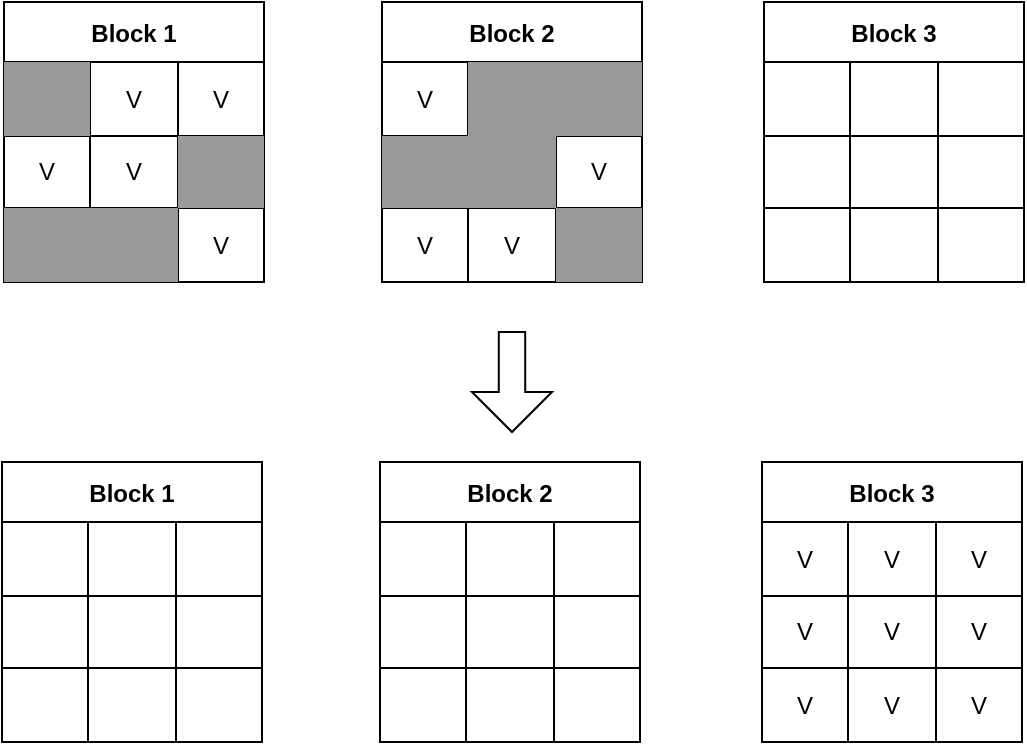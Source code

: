 <mxfile version="20.3.0" type="device"><diagram id="FJLP7ABwq6uht3egMz4I" name="第1頁"><mxGraphModel dx="1102" dy="1025" grid="1" gridSize="10" guides="1" tooltips="1" connect="1" arrows="1" fold="1" page="1" pageScale="1" pageWidth="1169" pageHeight="827" math="0" shadow="0"><root><mxCell id="0"/><mxCell id="1" parent="0"/><mxCell id="7jsHhVTA68fkxzDjgHc2-1" value="Block 1" style="shape=table;startSize=30;container=1;collapsible=0;childLayout=tableLayout;fontStyle=1;align=center;" vertex="1" parent="1"><mxGeometry x="180" y="390" width="130" height="140" as="geometry"/></mxCell><mxCell id="7jsHhVTA68fkxzDjgHc2-2" value="" style="shape=tableRow;horizontal=0;startSize=0;swimlaneHead=0;swimlaneBody=0;top=0;left=0;bottom=0;right=0;collapsible=0;dropTarget=0;fillColor=none;points=[[0,0.5],[1,0.5]];portConstraint=eastwest;" vertex="1" parent="7jsHhVTA68fkxzDjgHc2-1"><mxGeometry y="30" width="130" height="37" as="geometry"/></mxCell><mxCell id="7jsHhVTA68fkxzDjgHc2-3" value="" style="shape=partialRectangle;html=1;whiteSpace=wrap;connectable=0;fillColor=#999999;top=0;left=0;bottom=0;right=0;overflow=hidden;strokeColor=#666666;fontColor=#333333;" vertex="1" parent="7jsHhVTA68fkxzDjgHc2-2"><mxGeometry width="43" height="37" as="geometry"><mxRectangle width="43" height="37" as="alternateBounds"/></mxGeometry></mxCell><mxCell id="7jsHhVTA68fkxzDjgHc2-4" value="V" style="shape=partialRectangle;html=1;whiteSpace=wrap;connectable=0;fillColor=none;top=0;left=0;bottom=0;right=0;overflow=hidden;" vertex="1" parent="7jsHhVTA68fkxzDjgHc2-2"><mxGeometry x="43" width="44" height="37" as="geometry"><mxRectangle width="44" height="37" as="alternateBounds"/></mxGeometry></mxCell><mxCell id="7jsHhVTA68fkxzDjgHc2-5" value="V" style="shape=partialRectangle;html=1;whiteSpace=wrap;connectable=0;fillColor=none;top=0;left=0;bottom=0;right=0;overflow=hidden;" vertex="1" parent="7jsHhVTA68fkxzDjgHc2-2"><mxGeometry x="87" width="43" height="37" as="geometry"><mxRectangle width="43" height="37" as="alternateBounds"/></mxGeometry></mxCell><mxCell id="7jsHhVTA68fkxzDjgHc2-6" value="" style="shape=tableRow;horizontal=0;startSize=0;swimlaneHead=0;swimlaneBody=0;top=0;left=0;bottom=0;right=0;collapsible=0;dropTarget=0;fillColor=none;points=[[0,0.5],[1,0.5]];portConstraint=eastwest;" vertex="1" parent="7jsHhVTA68fkxzDjgHc2-1"><mxGeometry y="67" width="130" height="36" as="geometry"/></mxCell><mxCell id="7jsHhVTA68fkxzDjgHc2-7" value="V" style="shape=partialRectangle;html=1;whiteSpace=wrap;connectable=0;fillColor=none;top=0;left=0;bottom=0;right=0;overflow=hidden;" vertex="1" parent="7jsHhVTA68fkxzDjgHc2-6"><mxGeometry width="43" height="36" as="geometry"><mxRectangle width="43" height="36" as="alternateBounds"/></mxGeometry></mxCell><mxCell id="7jsHhVTA68fkxzDjgHc2-8" value="V" style="shape=partialRectangle;html=1;whiteSpace=wrap;connectable=0;fillColor=none;top=0;left=0;bottom=0;right=0;overflow=hidden;" vertex="1" parent="7jsHhVTA68fkxzDjgHc2-6"><mxGeometry x="43" width="44" height="36" as="geometry"><mxRectangle width="44" height="36" as="alternateBounds"/></mxGeometry></mxCell><mxCell id="7jsHhVTA68fkxzDjgHc2-9" value="" style="shape=partialRectangle;html=1;whiteSpace=wrap;connectable=0;fillColor=#999999;top=0;left=0;bottom=0;right=0;overflow=hidden;strokeColor=#666666;fontColor=#333333;" vertex="1" parent="7jsHhVTA68fkxzDjgHc2-6"><mxGeometry x="87" width="43" height="36" as="geometry"><mxRectangle width="43" height="36" as="alternateBounds"/></mxGeometry></mxCell><mxCell id="7jsHhVTA68fkxzDjgHc2-10" value="" style="shape=tableRow;horizontal=0;startSize=0;swimlaneHead=0;swimlaneBody=0;top=0;left=0;bottom=0;right=0;collapsible=0;dropTarget=0;fillColor=none;points=[[0,0.5],[1,0.5]];portConstraint=eastwest;" vertex="1" parent="7jsHhVTA68fkxzDjgHc2-1"><mxGeometry y="103" width="130" height="37" as="geometry"/></mxCell><mxCell id="7jsHhVTA68fkxzDjgHc2-11" value="" style="shape=partialRectangle;html=1;whiteSpace=wrap;connectable=0;fillColor=#999999;top=0;left=0;bottom=0;right=0;overflow=hidden;strokeColor=#666666;fontColor=#333333;" vertex="1" parent="7jsHhVTA68fkxzDjgHc2-10"><mxGeometry width="43" height="37" as="geometry"><mxRectangle width="43" height="37" as="alternateBounds"/></mxGeometry></mxCell><mxCell id="7jsHhVTA68fkxzDjgHc2-12" value="" style="shape=partialRectangle;html=1;whiteSpace=wrap;connectable=0;fillColor=#999999;top=0;left=0;bottom=0;right=0;overflow=hidden;strokeColor=#666666;fontColor=#333333;" vertex="1" parent="7jsHhVTA68fkxzDjgHc2-10"><mxGeometry x="43" width="44" height="37" as="geometry"><mxRectangle width="44" height="37" as="alternateBounds"/></mxGeometry></mxCell><mxCell id="7jsHhVTA68fkxzDjgHc2-13" value="V" style="shape=partialRectangle;html=1;whiteSpace=wrap;connectable=0;fillColor=none;top=0;left=0;bottom=0;right=0;overflow=hidden;" vertex="1" parent="7jsHhVTA68fkxzDjgHc2-10"><mxGeometry x="87" width="43" height="37" as="geometry"><mxRectangle width="43" height="37" as="alternateBounds"/></mxGeometry></mxCell><mxCell id="7jsHhVTA68fkxzDjgHc2-14" value="Block 2" style="shape=table;startSize=30;container=1;collapsible=0;childLayout=tableLayout;fontStyle=1;align=center;" vertex="1" parent="1"><mxGeometry x="369" y="390" width="130" height="140" as="geometry"/></mxCell><mxCell id="7jsHhVTA68fkxzDjgHc2-15" value="" style="shape=tableRow;horizontal=0;startSize=0;swimlaneHead=0;swimlaneBody=0;top=0;left=0;bottom=0;right=0;collapsible=0;dropTarget=0;fillColor=none;points=[[0,0.5],[1,0.5]];portConstraint=eastwest;" vertex="1" parent="7jsHhVTA68fkxzDjgHc2-14"><mxGeometry y="30" width="130" height="37" as="geometry"/></mxCell><mxCell id="7jsHhVTA68fkxzDjgHc2-16" value="V" style="shape=partialRectangle;html=1;whiteSpace=wrap;connectable=0;fillColor=none;top=0;left=0;bottom=0;right=0;overflow=hidden;" vertex="1" parent="7jsHhVTA68fkxzDjgHc2-15"><mxGeometry width="43" height="37" as="geometry"><mxRectangle width="43" height="37" as="alternateBounds"/></mxGeometry></mxCell><mxCell id="7jsHhVTA68fkxzDjgHc2-17" value="" style="shape=partialRectangle;html=1;whiteSpace=wrap;connectable=0;fillColor=#999999;top=0;left=0;bottom=0;right=0;overflow=hidden;strokeColor=#666666;fontColor=#333333;" vertex="1" parent="7jsHhVTA68fkxzDjgHc2-15"><mxGeometry x="43" width="44" height="37" as="geometry"><mxRectangle width="44" height="37" as="alternateBounds"/></mxGeometry></mxCell><mxCell id="7jsHhVTA68fkxzDjgHc2-18" value="" style="shape=partialRectangle;html=1;whiteSpace=wrap;connectable=0;fillColor=#999999;top=0;left=0;bottom=0;right=0;overflow=hidden;strokeColor=#666666;fontColor=#333333;" vertex="1" parent="7jsHhVTA68fkxzDjgHc2-15"><mxGeometry x="87" width="43" height="37" as="geometry"><mxRectangle width="43" height="37" as="alternateBounds"/></mxGeometry></mxCell><mxCell id="7jsHhVTA68fkxzDjgHc2-19" value="" style="shape=tableRow;horizontal=0;startSize=0;swimlaneHead=0;swimlaneBody=0;top=0;left=0;bottom=0;right=0;collapsible=0;dropTarget=0;fillColor=none;points=[[0,0.5],[1,0.5]];portConstraint=eastwest;" vertex="1" parent="7jsHhVTA68fkxzDjgHc2-14"><mxGeometry y="67" width="130" height="36" as="geometry"/></mxCell><mxCell id="7jsHhVTA68fkxzDjgHc2-20" value="" style="shape=partialRectangle;html=1;whiteSpace=wrap;connectable=0;fillColor=#999999;top=0;left=0;bottom=0;right=0;overflow=hidden;strokeColor=#666666;fontColor=#333333;" vertex="1" parent="7jsHhVTA68fkxzDjgHc2-19"><mxGeometry width="43" height="36" as="geometry"><mxRectangle width="43" height="36" as="alternateBounds"/></mxGeometry></mxCell><mxCell id="7jsHhVTA68fkxzDjgHc2-21" value="" style="shape=partialRectangle;html=1;whiteSpace=wrap;connectable=0;fillColor=#999999;top=0;left=0;bottom=0;right=0;overflow=hidden;strokeColor=#666666;fontColor=#333333;" vertex="1" parent="7jsHhVTA68fkxzDjgHc2-19"><mxGeometry x="43" width="44" height="36" as="geometry"><mxRectangle width="44" height="36" as="alternateBounds"/></mxGeometry></mxCell><mxCell id="7jsHhVTA68fkxzDjgHc2-22" value="V" style="shape=partialRectangle;html=1;whiteSpace=wrap;connectable=0;fillColor=none;top=0;left=0;bottom=0;right=0;overflow=hidden;" vertex="1" parent="7jsHhVTA68fkxzDjgHc2-19"><mxGeometry x="87" width="43" height="36" as="geometry"><mxRectangle width="43" height="36" as="alternateBounds"/></mxGeometry></mxCell><mxCell id="7jsHhVTA68fkxzDjgHc2-23" value="" style="shape=tableRow;horizontal=0;startSize=0;swimlaneHead=0;swimlaneBody=0;top=0;left=0;bottom=0;right=0;collapsible=0;dropTarget=0;fillColor=none;points=[[0,0.5],[1,0.5]];portConstraint=eastwest;" vertex="1" parent="7jsHhVTA68fkxzDjgHc2-14"><mxGeometry y="103" width="130" height="37" as="geometry"/></mxCell><mxCell id="7jsHhVTA68fkxzDjgHc2-24" value="V" style="shape=partialRectangle;html=1;whiteSpace=wrap;connectable=0;fillColor=none;top=0;left=0;bottom=0;right=0;overflow=hidden;" vertex="1" parent="7jsHhVTA68fkxzDjgHc2-23"><mxGeometry width="43" height="37" as="geometry"><mxRectangle width="43" height="37" as="alternateBounds"/></mxGeometry></mxCell><mxCell id="7jsHhVTA68fkxzDjgHc2-25" value="V" style="shape=partialRectangle;html=1;whiteSpace=wrap;connectable=0;fillColor=none;top=0;left=0;bottom=0;right=0;overflow=hidden;" vertex="1" parent="7jsHhVTA68fkxzDjgHc2-23"><mxGeometry x="43" width="44" height="37" as="geometry"><mxRectangle width="44" height="37" as="alternateBounds"/></mxGeometry></mxCell><mxCell id="7jsHhVTA68fkxzDjgHc2-26" value="" style="shape=partialRectangle;html=1;whiteSpace=wrap;connectable=0;fillColor=#999999;top=0;left=0;bottom=0;right=0;overflow=hidden;strokeColor=#666666;fontColor=#333333;" vertex="1" parent="7jsHhVTA68fkxzDjgHc2-23"><mxGeometry x="87" width="43" height="37" as="geometry"><mxRectangle width="43" height="37" as="alternateBounds"/></mxGeometry></mxCell><mxCell id="7jsHhVTA68fkxzDjgHc2-30" value="Block 3" style="shape=table;startSize=30;container=1;collapsible=0;childLayout=tableLayout;fontStyle=1;align=center;" vertex="1" parent="1"><mxGeometry x="560" y="390" width="130" height="140" as="geometry"/></mxCell><mxCell id="7jsHhVTA68fkxzDjgHc2-31" value="" style="shape=tableRow;horizontal=0;startSize=0;swimlaneHead=0;swimlaneBody=0;top=0;left=0;bottom=0;right=0;collapsible=0;dropTarget=0;fillColor=none;points=[[0,0.5],[1,0.5]];portConstraint=eastwest;" vertex="1" parent="7jsHhVTA68fkxzDjgHc2-30"><mxGeometry y="30" width="130" height="37" as="geometry"/></mxCell><mxCell id="7jsHhVTA68fkxzDjgHc2-32" value="" style="shape=partialRectangle;html=1;whiteSpace=wrap;connectable=0;fillColor=none;top=0;left=0;bottom=0;right=0;overflow=hidden;" vertex="1" parent="7jsHhVTA68fkxzDjgHc2-31"><mxGeometry width="43" height="37" as="geometry"><mxRectangle width="43" height="37" as="alternateBounds"/></mxGeometry></mxCell><mxCell id="7jsHhVTA68fkxzDjgHc2-33" value="" style="shape=partialRectangle;html=1;whiteSpace=wrap;connectable=0;fillColor=none;top=0;left=0;bottom=0;right=0;overflow=hidden;" vertex="1" parent="7jsHhVTA68fkxzDjgHc2-31"><mxGeometry x="43" width="44" height="37" as="geometry"><mxRectangle width="44" height="37" as="alternateBounds"/></mxGeometry></mxCell><mxCell id="7jsHhVTA68fkxzDjgHc2-34" value="" style="shape=partialRectangle;html=1;whiteSpace=wrap;connectable=0;fillColor=none;top=0;left=0;bottom=0;right=0;overflow=hidden;" vertex="1" parent="7jsHhVTA68fkxzDjgHc2-31"><mxGeometry x="87" width="43" height="37" as="geometry"><mxRectangle width="43" height="37" as="alternateBounds"/></mxGeometry></mxCell><mxCell id="7jsHhVTA68fkxzDjgHc2-35" value="" style="shape=tableRow;horizontal=0;startSize=0;swimlaneHead=0;swimlaneBody=0;top=0;left=0;bottom=0;right=0;collapsible=0;dropTarget=0;fillColor=none;points=[[0,0.5],[1,0.5]];portConstraint=eastwest;" vertex="1" parent="7jsHhVTA68fkxzDjgHc2-30"><mxGeometry y="67" width="130" height="36" as="geometry"/></mxCell><mxCell id="7jsHhVTA68fkxzDjgHc2-36" value="" style="shape=partialRectangle;html=1;whiteSpace=wrap;connectable=0;fillColor=none;top=0;left=0;bottom=0;right=0;overflow=hidden;" vertex="1" parent="7jsHhVTA68fkxzDjgHc2-35"><mxGeometry width="43" height="36" as="geometry"><mxRectangle width="43" height="36" as="alternateBounds"/></mxGeometry></mxCell><mxCell id="7jsHhVTA68fkxzDjgHc2-37" value="" style="shape=partialRectangle;html=1;whiteSpace=wrap;connectable=0;fillColor=none;top=0;left=0;bottom=0;right=0;overflow=hidden;" vertex="1" parent="7jsHhVTA68fkxzDjgHc2-35"><mxGeometry x="43" width="44" height="36" as="geometry"><mxRectangle width="44" height="36" as="alternateBounds"/></mxGeometry></mxCell><mxCell id="7jsHhVTA68fkxzDjgHc2-38" value="" style="shape=partialRectangle;html=1;whiteSpace=wrap;connectable=0;fillColor=none;top=0;left=0;bottom=0;right=0;overflow=hidden;" vertex="1" parent="7jsHhVTA68fkxzDjgHc2-35"><mxGeometry x="87" width="43" height="36" as="geometry"><mxRectangle width="43" height="36" as="alternateBounds"/></mxGeometry></mxCell><mxCell id="7jsHhVTA68fkxzDjgHc2-39" value="" style="shape=tableRow;horizontal=0;startSize=0;swimlaneHead=0;swimlaneBody=0;top=0;left=0;bottom=0;right=0;collapsible=0;dropTarget=0;fillColor=none;points=[[0,0.5],[1,0.5]];portConstraint=eastwest;" vertex="1" parent="7jsHhVTA68fkxzDjgHc2-30"><mxGeometry y="103" width="130" height="37" as="geometry"/></mxCell><mxCell id="7jsHhVTA68fkxzDjgHc2-40" value="" style="shape=partialRectangle;html=1;whiteSpace=wrap;connectable=0;fillColor=none;top=0;left=0;bottom=0;right=0;overflow=hidden;" vertex="1" parent="7jsHhVTA68fkxzDjgHc2-39"><mxGeometry width="43" height="37" as="geometry"><mxRectangle width="43" height="37" as="alternateBounds"/></mxGeometry></mxCell><mxCell id="7jsHhVTA68fkxzDjgHc2-41" value="" style="shape=partialRectangle;html=1;whiteSpace=wrap;connectable=0;fillColor=none;top=0;left=0;bottom=0;right=0;overflow=hidden;" vertex="1" parent="7jsHhVTA68fkxzDjgHc2-39"><mxGeometry x="43" width="44" height="37" as="geometry"><mxRectangle width="44" height="37" as="alternateBounds"/></mxGeometry></mxCell><mxCell id="7jsHhVTA68fkxzDjgHc2-42" value="" style="shape=partialRectangle;html=1;whiteSpace=wrap;connectable=0;fillColor=none;top=0;left=0;bottom=0;right=0;overflow=hidden;" vertex="1" parent="7jsHhVTA68fkxzDjgHc2-39"><mxGeometry x="87" width="43" height="37" as="geometry"><mxRectangle width="43" height="37" as="alternateBounds"/></mxGeometry></mxCell><mxCell id="7jsHhVTA68fkxzDjgHc2-55" value="" style="html=1;shadow=0;dashed=0;align=center;verticalAlign=middle;shape=mxgraph.arrows2.arrow;dy=0.67;dx=20;notch=0;fillColor=#FFFFFF;rotation=90;" vertex="1" parent="1"><mxGeometry x="409" y="560" width="50" height="40" as="geometry"/></mxCell><mxCell id="7jsHhVTA68fkxzDjgHc2-56" value="Block 1" style="shape=table;startSize=30;container=1;collapsible=0;childLayout=tableLayout;fontStyle=1;align=center;" vertex="1" parent="1"><mxGeometry x="179" y="620" width="130" height="140" as="geometry"/></mxCell><mxCell id="7jsHhVTA68fkxzDjgHc2-57" value="" style="shape=tableRow;horizontal=0;startSize=0;swimlaneHead=0;swimlaneBody=0;top=0;left=0;bottom=0;right=0;collapsible=0;dropTarget=0;fillColor=none;points=[[0,0.5],[1,0.5]];portConstraint=eastwest;" vertex="1" parent="7jsHhVTA68fkxzDjgHc2-56"><mxGeometry y="30" width="130" height="37" as="geometry"/></mxCell><mxCell id="7jsHhVTA68fkxzDjgHc2-58" value="" style="shape=partialRectangle;html=1;whiteSpace=wrap;connectable=0;fillColor=none;top=0;left=0;bottom=0;right=0;overflow=hidden;strokeColor=default;fontColor=default;" vertex="1" parent="7jsHhVTA68fkxzDjgHc2-57"><mxGeometry width="43" height="37" as="geometry"><mxRectangle width="43" height="37" as="alternateBounds"/></mxGeometry></mxCell><mxCell id="7jsHhVTA68fkxzDjgHc2-59" value="" style="shape=partialRectangle;html=1;whiteSpace=wrap;connectable=0;fillColor=none;top=0;left=0;bottom=0;right=0;overflow=hidden;" vertex="1" parent="7jsHhVTA68fkxzDjgHc2-57"><mxGeometry x="43" width="44" height="37" as="geometry"><mxRectangle width="44" height="37" as="alternateBounds"/></mxGeometry></mxCell><mxCell id="7jsHhVTA68fkxzDjgHc2-60" value="" style="shape=partialRectangle;html=1;whiteSpace=wrap;connectable=0;fillColor=none;top=0;left=0;bottom=0;right=0;overflow=hidden;" vertex="1" parent="7jsHhVTA68fkxzDjgHc2-57"><mxGeometry x="87" width="43" height="37" as="geometry"><mxRectangle width="43" height="37" as="alternateBounds"/></mxGeometry></mxCell><mxCell id="7jsHhVTA68fkxzDjgHc2-61" value="" style="shape=tableRow;horizontal=0;startSize=0;swimlaneHead=0;swimlaneBody=0;top=0;left=0;bottom=0;right=0;collapsible=0;dropTarget=0;fillColor=none;points=[[0,0.5],[1,0.5]];portConstraint=eastwest;" vertex="1" parent="7jsHhVTA68fkxzDjgHc2-56"><mxGeometry y="67" width="130" height="36" as="geometry"/></mxCell><mxCell id="7jsHhVTA68fkxzDjgHc2-62" value="" style="shape=partialRectangle;html=1;whiteSpace=wrap;connectable=0;fillColor=none;top=0;left=0;bottom=0;right=0;overflow=hidden;" vertex="1" parent="7jsHhVTA68fkxzDjgHc2-61"><mxGeometry width="43" height="36" as="geometry"><mxRectangle width="43" height="36" as="alternateBounds"/></mxGeometry></mxCell><mxCell id="7jsHhVTA68fkxzDjgHc2-63" value="" style="shape=partialRectangle;html=1;whiteSpace=wrap;connectable=0;fillColor=none;top=0;left=0;bottom=0;right=0;overflow=hidden;" vertex="1" parent="7jsHhVTA68fkxzDjgHc2-61"><mxGeometry x="43" width="44" height="36" as="geometry"><mxRectangle width="44" height="36" as="alternateBounds"/></mxGeometry></mxCell><mxCell id="7jsHhVTA68fkxzDjgHc2-64" value="" style="shape=partialRectangle;html=1;whiteSpace=wrap;connectable=0;fillColor=none;top=0;left=0;bottom=0;right=0;overflow=hidden;strokeColor=default;fontColor=default;" vertex="1" parent="7jsHhVTA68fkxzDjgHc2-61"><mxGeometry x="87" width="43" height="36" as="geometry"><mxRectangle width="43" height="36" as="alternateBounds"/></mxGeometry></mxCell><mxCell id="7jsHhVTA68fkxzDjgHc2-65" value="" style="shape=tableRow;horizontal=0;startSize=0;swimlaneHead=0;swimlaneBody=0;top=0;left=0;bottom=0;right=0;collapsible=0;dropTarget=0;fillColor=none;points=[[0,0.5],[1,0.5]];portConstraint=eastwest;" vertex="1" parent="7jsHhVTA68fkxzDjgHc2-56"><mxGeometry y="103" width="130" height="37" as="geometry"/></mxCell><mxCell id="7jsHhVTA68fkxzDjgHc2-66" value="" style="shape=partialRectangle;html=1;whiteSpace=wrap;connectable=0;fillColor=none;top=0;left=0;bottom=0;right=0;overflow=hidden;strokeColor=default;fontColor=default;" vertex="1" parent="7jsHhVTA68fkxzDjgHc2-65"><mxGeometry width="43" height="37" as="geometry"><mxRectangle width="43" height="37" as="alternateBounds"/></mxGeometry></mxCell><mxCell id="7jsHhVTA68fkxzDjgHc2-67" value="" style="shape=partialRectangle;html=1;whiteSpace=wrap;connectable=0;fillColor=none;top=0;left=0;bottom=0;right=0;overflow=hidden;strokeColor=default;fontColor=default;" vertex="1" parent="7jsHhVTA68fkxzDjgHc2-65"><mxGeometry x="43" width="44" height="37" as="geometry"><mxRectangle width="44" height="37" as="alternateBounds"/></mxGeometry></mxCell><mxCell id="7jsHhVTA68fkxzDjgHc2-68" value="" style="shape=partialRectangle;html=1;whiteSpace=wrap;connectable=0;fillColor=none;top=0;left=0;bottom=0;right=0;overflow=hidden;" vertex="1" parent="7jsHhVTA68fkxzDjgHc2-65"><mxGeometry x="87" width="43" height="37" as="geometry"><mxRectangle width="43" height="37" as="alternateBounds"/></mxGeometry></mxCell><mxCell id="7jsHhVTA68fkxzDjgHc2-69" value="Block 2" style="shape=table;startSize=30;container=1;collapsible=0;childLayout=tableLayout;fontStyle=1;align=center;" vertex="1" parent="1"><mxGeometry x="368" y="620" width="130" height="140" as="geometry"/></mxCell><mxCell id="7jsHhVTA68fkxzDjgHc2-70" value="" style="shape=tableRow;horizontal=0;startSize=0;swimlaneHead=0;swimlaneBody=0;top=0;left=0;bottom=0;right=0;collapsible=0;dropTarget=0;fillColor=none;points=[[0,0.5],[1,0.5]];portConstraint=eastwest;" vertex="1" parent="7jsHhVTA68fkxzDjgHc2-69"><mxGeometry y="30" width="130" height="37" as="geometry"/></mxCell><mxCell id="7jsHhVTA68fkxzDjgHc2-71" value="" style="shape=partialRectangle;html=1;whiteSpace=wrap;connectable=0;fillColor=none;top=0;left=0;bottom=0;right=0;overflow=hidden;" vertex="1" parent="7jsHhVTA68fkxzDjgHc2-70"><mxGeometry width="43" height="37" as="geometry"><mxRectangle width="43" height="37" as="alternateBounds"/></mxGeometry></mxCell><mxCell id="7jsHhVTA68fkxzDjgHc2-72" value="" style="shape=partialRectangle;html=1;whiteSpace=wrap;connectable=0;fillColor=none;top=0;left=0;bottom=0;right=0;overflow=hidden;strokeColor=default;fontColor=default;" vertex="1" parent="7jsHhVTA68fkxzDjgHc2-70"><mxGeometry x="43" width="44" height="37" as="geometry"><mxRectangle width="44" height="37" as="alternateBounds"/></mxGeometry></mxCell><mxCell id="7jsHhVTA68fkxzDjgHc2-73" value="" style="shape=partialRectangle;html=1;whiteSpace=wrap;connectable=0;fillColor=none;top=0;left=0;bottom=0;right=0;overflow=hidden;strokeColor=default;fontColor=default;" vertex="1" parent="7jsHhVTA68fkxzDjgHc2-70"><mxGeometry x="87" width="43" height="37" as="geometry"><mxRectangle width="43" height="37" as="alternateBounds"/></mxGeometry></mxCell><mxCell id="7jsHhVTA68fkxzDjgHc2-74" value="" style="shape=tableRow;horizontal=0;startSize=0;swimlaneHead=0;swimlaneBody=0;top=0;left=0;bottom=0;right=0;collapsible=0;dropTarget=0;fillColor=none;points=[[0,0.5],[1,0.5]];portConstraint=eastwest;" vertex="1" parent="7jsHhVTA68fkxzDjgHc2-69"><mxGeometry y="67" width="130" height="36" as="geometry"/></mxCell><mxCell id="7jsHhVTA68fkxzDjgHc2-75" value="" style="shape=partialRectangle;html=1;whiteSpace=wrap;connectable=0;fillColor=none;top=0;left=0;bottom=0;right=0;overflow=hidden;strokeColor=default;fontColor=default;" vertex="1" parent="7jsHhVTA68fkxzDjgHc2-74"><mxGeometry width="43" height="36" as="geometry"><mxRectangle width="43" height="36" as="alternateBounds"/></mxGeometry></mxCell><mxCell id="7jsHhVTA68fkxzDjgHc2-76" value="" style="shape=partialRectangle;html=1;whiteSpace=wrap;connectable=0;fillColor=none;top=0;left=0;bottom=0;right=0;overflow=hidden;strokeColor=default;fontColor=default;" vertex="1" parent="7jsHhVTA68fkxzDjgHc2-74"><mxGeometry x="43" width="44" height="36" as="geometry"><mxRectangle width="44" height="36" as="alternateBounds"/></mxGeometry></mxCell><mxCell id="7jsHhVTA68fkxzDjgHc2-77" value="" style="shape=partialRectangle;html=1;whiteSpace=wrap;connectable=0;fillColor=none;top=0;left=0;bottom=0;right=0;overflow=hidden;" vertex="1" parent="7jsHhVTA68fkxzDjgHc2-74"><mxGeometry x="87" width="43" height="36" as="geometry"><mxRectangle width="43" height="36" as="alternateBounds"/></mxGeometry></mxCell><mxCell id="7jsHhVTA68fkxzDjgHc2-78" value="" style="shape=tableRow;horizontal=0;startSize=0;swimlaneHead=0;swimlaneBody=0;top=0;left=0;bottom=0;right=0;collapsible=0;dropTarget=0;fillColor=none;points=[[0,0.5],[1,0.5]];portConstraint=eastwest;" vertex="1" parent="7jsHhVTA68fkxzDjgHc2-69"><mxGeometry y="103" width="130" height="37" as="geometry"/></mxCell><mxCell id="7jsHhVTA68fkxzDjgHc2-79" value="" style="shape=partialRectangle;html=1;whiteSpace=wrap;connectable=0;fillColor=none;top=0;left=0;bottom=0;right=0;overflow=hidden;" vertex="1" parent="7jsHhVTA68fkxzDjgHc2-78"><mxGeometry width="43" height="37" as="geometry"><mxRectangle width="43" height="37" as="alternateBounds"/></mxGeometry></mxCell><mxCell id="7jsHhVTA68fkxzDjgHc2-80" value="" style="shape=partialRectangle;html=1;whiteSpace=wrap;connectable=0;fillColor=none;top=0;left=0;bottom=0;right=0;overflow=hidden;" vertex="1" parent="7jsHhVTA68fkxzDjgHc2-78"><mxGeometry x="43" width="44" height="37" as="geometry"><mxRectangle width="44" height="37" as="alternateBounds"/></mxGeometry></mxCell><mxCell id="7jsHhVTA68fkxzDjgHc2-81" value="" style="shape=partialRectangle;html=1;whiteSpace=wrap;connectable=0;fillColor=none;top=0;left=0;bottom=0;right=0;overflow=hidden;strokeColor=default;fontColor=default;" vertex="1" parent="7jsHhVTA68fkxzDjgHc2-78"><mxGeometry x="87" width="43" height="37" as="geometry"><mxRectangle width="43" height="37" as="alternateBounds"/></mxGeometry></mxCell><mxCell id="7jsHhVTA68fkxzDjgHc2-82" value="Block 3" style="shape=table;startSize=30;container=1;collapsible=0;childLayout=tableLayout;fontStyle=1;align=center;" vertex="1" parent="1"><mxGeometry x="559" y="620" width="130" height="140" as="geometry"/></mxCell><mxCell id="7jsHhVTA68fkxzDjgHc2-83" value="" style="shape=tableRow;horizontal=0;startSize=0;swimlaneHead=0;swimlaneBody=0;top=0;left=0;bottom=0;right=0;collapsible=0;dropTarget=0;fillColor=none;points=[[0,0.5],[1,0.5]];portConstraint=eastwest;" vertex="1" parent="7jsHhVTA68fkxzDjgHc2-82"><mxGeometry y="30" width="130" height="37" as="geometry"/></mxCell><mxCell id="7jsHhVTA68fkxzDjgHc2-84" value="V" style="shape=partialRectangle;html=1;whiteSpace=wrap;connectable=0;fillColor=none;top=0;left=0;bottom=0;right=0;overflow=hidden;" vertex="1" parent="7jsHhVTA68fkxzDjgHc2-83"><mxGeometry width="43" height="37" as="geometry"><mxRectangle width="43" height="37" as="alternateBounds"/></mxGeometry></mxCell><mxCell id="7jsHhVTA68fkxzDjgHc2-85" value="V" style="shape=partialRectangle;html=1;whiteSpace=wrap;connectable=0;fillColor=none;top=0;left=0;bottom=0;right=0;overflow=hidden;" vertex="1" parent="7jsHhVTA68fkxzDjgHc2-83"><mxGeometry x="43" width="44" height="37" as="geometry"><mxRectangle width="44" height="37" as="alternateBounds"/></mxGeometry></mxCell><mxCell id="7jsHhVTA68fkxzDjgHc2-86" value="V" style="shape=partialRectangle;html=1;whiteSpace=wrap;connectable=0;fillColor=none;top=0;left=0;bottom=0;right=0;overflow=hidden;" vertex="1" parent="7jsHhVTA68fkxzDjgHc2-83"><mxGeometry x="87" width="43" height="37" as="geometry"><mxRectangle width="43" height="37" as="alternateBounds"/></mxGeometry></mxCell><mxCell id="7jsHhVTA68fkxzDjgHc2-87" value="" style="shape=tableRow;horizontal=0;startSize=0;swimlaneHead=0;swimlaneBody=0;top=0;left=0;bottom=0;right=0;collapsible=0;dropTarget=0;fillColor=none;points=[[0,0.5],[1,0.5]];portConstraint=eastwest;" vertex="1" parent="7jsHhVTA68fkxzDjgHc2-82"><mxGeometry y="67" width="130" height="36" as="geometry"/></mxCell><mxCell id="7jsHhVTA68fkxzDjgHc2-88" value="V" style="shape=partialRectangle;html=1;whiteSpace=wrap;connectable=0;fillColor=none;top=0;left=0;bottom=0;right=0;overflow=hidden;" vertex="1" parent="7jsHhVTA68fkxzDjgHc2-87"><mxGeometry width="43" height="36" as="geometry"><mxRectangle width="43" height="36" as="alternateBounds"/></mxGeometry></mxCell><mxCell id="7jsHhVTA68fkxzDjgHc2-89" value="V" style="shape=partialRectangle;html=1;whiteSpace=wrap;connectable=0;fillColor=none;top=0;left=0;bottom=0;right=0;overflow=hidden;" vertex="1" parent="7jsHhVTA68fkxzDjgHc2-87"><mxGeometry x="43" width="44" height="36" as="geometry"><mxRectangle width="44" height="36" as="alternateBounds"/></mxGeometry></mxCell><mxCell id="7jsHhVTA68fkxzDjgHc2-90" value="V" style="shape=partialRectangle;html=1;whiteSpace=wrap;connectable=0;fillColor=none;top=0;left=0;bottom=0;right=0;overflow=hidden;" vertex="1" parent="7jsHhVTA68fkxzDjgHc2-87"><mxGeometry x="87" width="43" height="36" as="geometry"><mxRectangle width="43" height="36" as="alternateBounds"/></mxGeometry></mxCell><mxCell id="7jsHhVTA68fkxzDjgHc2-91" value="" style="shape=tableRow;horizontal=0;startSize=0;swimlaneHead=0;swimlaneBody=0;top=0;left=0;bottom=0;right=0;collapsible=0;dropTarget=0;fillColor=none;points=[[0,0.5],[1,0.5]];portConstraint=eastwest;" vertex="1" parent="7jsHhVTA68fkxzDjgHc2-82"><mxGeometry y="103" width="130" height="37" as="geometry"/></mxCell><mxCell id="7jsHhVTA68fkxzDjgHc2-92" value="V" style="shape=partialRectangle;html=1;whiteSpace=wrap;connectable=0;fillColor=none;top=0;left=0;bottom=0;right=0;overflow=hidden;" vertex="1" parent="7jsHhVTA68fkxzDjgHc2-91"><mxGeometry width="43" height="37" as="geometry"><mxRectangle width="43" height="37" as="alternateBounds"/></mxGeometry></mxCell><mxCell id="7jsHhVTA68fkxzDjgHc2-93" value="V" style="shape=partialRectangle;html=1;whiteSpace=wrap;connectable=0;fillColor=none;top=0;left=0;bottom=0;right=0;overflow=hidden;" vertex="1" parent="7jsHhVTA68fkxzDjgHc2-91"><mxGeometry x="43" width="44" height="37" as="geometry"><mxRectangle width="44" height="37" as="alternateBounds"/></mxGeometry></mxCell><mxCell id="7jsHhVTA68fkxzDjgHc2-94" value="V" style="shape=partialRectangle;html=1;whiteSpace=wrap;connectable=0;fillColor=none;top=0;left=0;bottom=0;right=0;overflow=hidden;" vertex="1" parent="7jsHhVTA68fkxzDjgHc2-91"><mxGeometry x="87" width="43" height="37" as="geometry"><mxRectangle width="43" height="37" as="alternateBounds"/></mxGeometry></mxCell></root></mxGraphModel></diagram></mxfile>